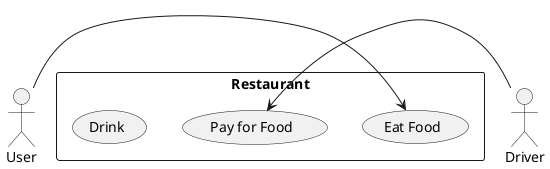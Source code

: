 @startuml Use Case Diagram
' left to right direction
actor "User" as User_Actor
actor "Driver" as Driver_Actor
rectangle Restaurant {
  usecase "Eat Food" as UC1
  usecase "Pay for Food" as UC2
  usecase "Drink" as UC3
}
User_Actor -right-> UC1

' Place Driver actor to the right of the rectangle
Driver_Actor -left-> UC2
@enduml
